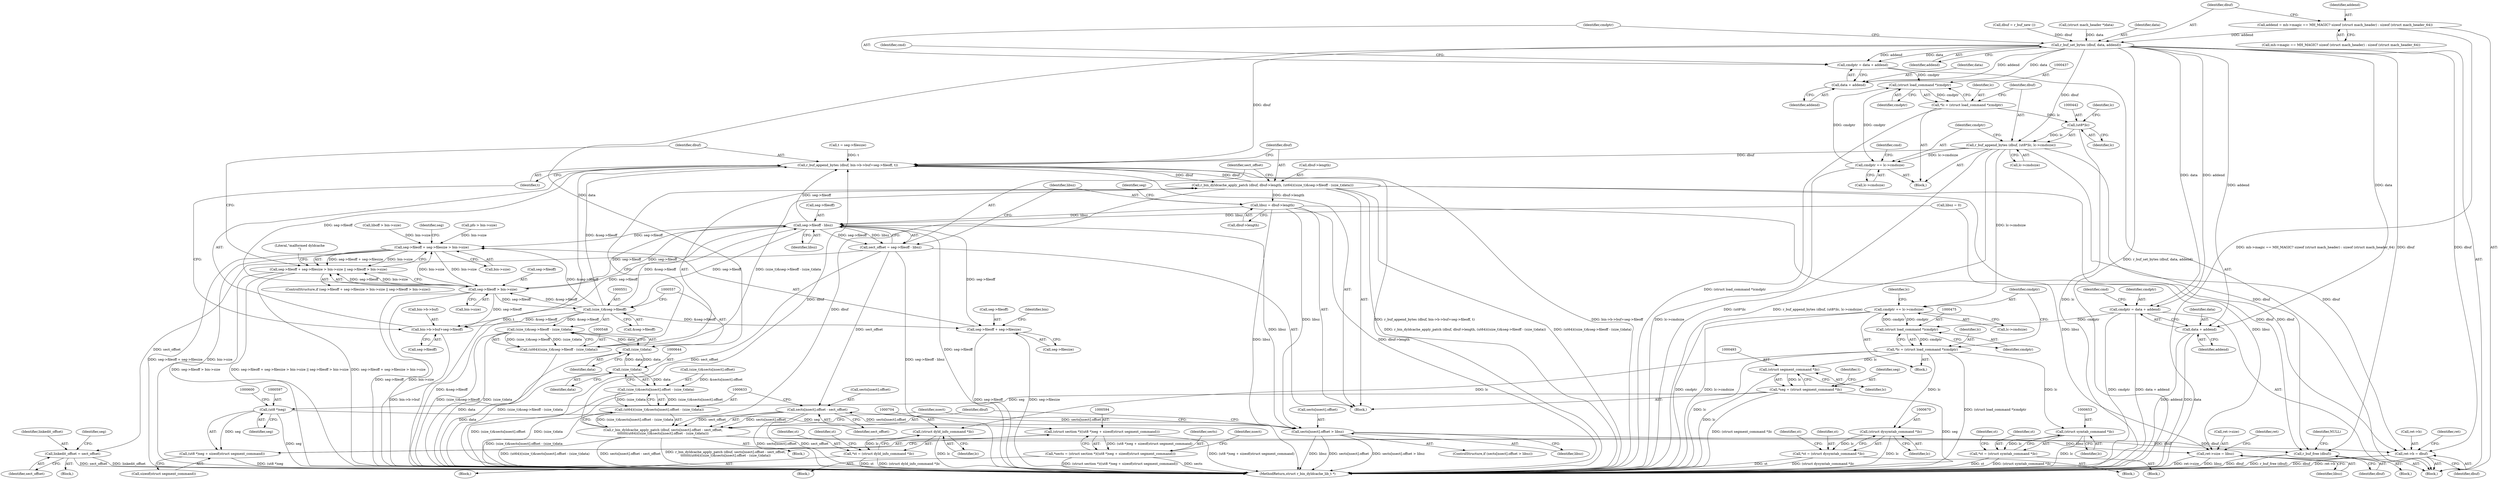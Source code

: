 digraph "0_radare2_4e98402f09a0ef0bb8559a33a4c1988c54938eaf@API" {
"1000400" [label="(Call,addend = mh->magic == MH_MAGIC? sizeof (struct mach_header) : sizeof (struct mach_header_64))"];
"1000412" [label="(Call,r_buf_set_bytes (dbuf, data, addend))"];
"1000416" [label="(Call,cmdptr = data + addend)"];
"1000436" [label="(Call,(struct load_command *)cmdptr)"];
"1000434" [label="(Call,*lc = (struct load_command *)cmdptr)"];
"1000441" [label="(Call,(ut8*)lc)"];
"1000439" [label="(Call,r_buf_append_bytes (dbuf, (ut8*)lc, lc->cmdsize))"];
"1000447" [label="(Call,cmdptr += lc->cmdsize)"];
"1000477" [label="(Call,cmdptr += lc->cmdsize)"];
"1000474" [label="(Call,(struct load_command *)cmdptr)"];
"1000472" [label="(Call,*lc = (struct load_command *)cmdptr)"];
"1000492" [label="(Call,(struct segment_command *)lc)"];
"1000490" [label="(Call,*seg = (struct segment_command *)lc)"];
"1000596" [label="(Call,(ut8 *)seg)"];
"1000593" [label="(Call,(struct section *)((ut8 *)seg + sizeof(struct segment_command)))"];
"1000591" [label="(Call,*sects = (struct section *)((ut8 *)seg + sizeof(struct segment_command)))"];
"1000595" [label="(Call,(ut8 *)seg + sizeof(struct segment_command))"];
"1000652" [label="(Call,(struct symtab_command *)lc)"];
"1000650" [label="(Call,*st = (struct symtab_command *)lc)"];
"1000669" [label="(Call,(struct dysymtab_command *)lc)"];
"1000667" [label="(Call,*st = (struct dysymtab_command *)lc)"];
"1000703" [label="(Call,(struct dyld_info_command *)lc)"];
"1000701" [label="(Call,*st = (struct dyld_info_command *)lc)"];
"1000526" [label="(Call,r_buf_free (dbuf))"];
"1000530" [label="(Call,r_buf_append_bytes (dbuf, bin->b->buf+seg->fileoff, t))"];
"1000542" [label="(Call,r_bin_dyldcache_apply_patch (dbuf, dbuf->length, (ut64)((size_t)&seg->fileoff - (size_t)data)))"];
"1000567" [label="(Call,libsz = dbuf->length)"];
"1000562" [label="(Call,seg->fileoff - libsz)"];
"1000503" [label="(Call,seg->fileoff + seg->filesize > bin->size)"];
"1000502" [label="(Call,seg->fileoff + seg->filesize > bin->size || seg->fileoff > bin->size)"];
"1000514" [label="(Call,seg->fileoff > bin->size)"];
"1000532" [label="(Call,bin->b->buf+seg->fileoff)"];
"1000550" [label="(Call,(size_t)&seg->fileoff)"];
"1000504" [label="(Call,seg->fileoff + seg->filesize)"];
"1000549" [label="(Call,(size_t)&seg->fileoff - (size_t)data)"];
"1000547" [label="(Call,(ut64)((size_t)&seg->fileoff - (size_t)data))"];
"1000560" [label="(Call,sect_offset = seg->fileoff - libsz)"];
"1000580" [label="(Call,linkedit_offset = sect_offset)"];
"1000625" [label="(Call,sects[nsect].offset - sect_offset)"];
"1000615" [label="(Call,sects[nsect].offset > libsz)"];
"1000743" [label="(Call,ret->size = libsz)"];
"1000623" [label="(Call,r_bin_dyldcache_apply_patch (dbuf, sects[nsect].offset - sect_offset,\n\t\t\t\t\t\t\t(ut64)((size_t)&sects[nsect].offset - (size_t)data)))"];
"1000727" [label="(Call,ret->b = dbuf)"];
"1000418" [label="(Call,data + addend)"];
"1000452" [label="(Call,cmdptr = data + addend)"];
"1000454" [label="(Call,data + addend)"];
"1000556" [label="(Call,(size_t)data)"];
"1000643" [label="(Call,(size_t)data)"];
"1000634" [label="(Call,(size_t)&sects[nsect].offset - (size_t)data)"];
"1000632" [label="(Call,(ut64)((size_t)&sects[nsect].offset - (size_t)data))"];
"1000441" [label="(Call,(ut8*)lc)"];
"1000530" [label="(Call,r_buf_append_bytes (dbuf, bin->b->buf+seg->fileoff, t))"];
"1000586" [label="(Identifier,seg)"];
"1000744" [label="(Call,ret->size)"];
"1000705" [label="(Identifier,lc)"];
"1000484" [label="(Identifier,lc)"];
"1000454" [label="(Call,data + addend)"];
"1000581" [label="(Identifier,linkedit_offset)"];
"1000631" [label="(Identifier,sect_offset)"];
"1000436" [label="(Call,(struct load_command *)cmdptr)"];
"1000325" [label="(Call,pfo > bin->size)"];
"1000538" [label="(Call,seg->fileoff)"];
"1000615" [label="(Call,sects[nsect].offset > libsz)"];
"1000418" [label="(Call,data + addend)"];
"1000402" [label="(Call,mh->magic == MH_MAGIC? sizeof (struct mach_header) : sizeof (struct mach_header_64))"];
"1000533" [label="(Call,bin->b->buf)"];
"1000556" [label="(Call,(size_t)data)"];
"1000527" [label="(Identifier,dbuf)"];
"1000431" [label="(Identifier,cmd)"];
"1000749" [label="(Identifier,ret)"];
"1000435" [label="(Identifier,lc)"];
"1000514" [label="(Call,seg->fileoff > bin->size)"];
"1000453" [label="(Identifier,cmdptr)"];
"1000448" [label="(Identifier,cmdptr)"];
"1000734" [label="(Identifier,ret)"];
"1000390" [label="(Call,dbuf = r_buf_new ())"];
"1000645" [label="(Identifier,data)"];
"1000582" [label="(Identifier,sect_offset)"];
"1000497" [label="(Identifier,t)"];
"1000612" [label="(Identifier,nsect)"];
"1000743" [label="(Call,ret->size = libsz)"];
"1000444" [label="(Call,lc->cmdsize)"];
"1000674" [label="(Identifier,st)"];
"1000652" [label="(Call,(struct symtab_command *)lc)"];
"1000667" [label="(Call,*st = (struct dysymtab_command *)lc)"];
"1000501" [label="(ControlStructure,if (seg->fileoff + seg->filesize > bin->size || seg->fileoff > bin->size))"];
"1000657" [label="(Identifier,st)"];
"1000643" [label="(Call,(size_t)data)"];
"1000614" [label="(ControlStructure,if (sects[nsect].offset > libsz))"];
"1000635" [label="(Call,(size_t)&sects[nsect].offset)"];
"1000567" [label="(Call,libsz = dbuf->length)"];
"1000623" [label="(Call,r_bin_dyldcache_apply_patch (dbuf, sects[nsect].offset - sect_offset,\n\t\t\t\t\t\t\t(ut64)((size_t)&sects[nsect].offset - (size_t)data)))"];
"1000357" [label="(Call,(struct mach_header *)data)"];
"1000604" [label="(Identifier,nsect)"];
"1000491" [label="(Identifier,seg)"];
"1000529" [label="(Identifier,NULL)"];
"1000731" [label="(Identifier,dbuf)"];
"1000699" [label="(Block,)"];
"1000432" [label="(Block,)"];
"1000477" [label="(Call,cmdptr += lc->cmdsize)"];
"1000518" [label="(Call,bin->size)"];
"1000544" [label="(Call,dbuf->length)"];
"1000515" [label="(Call,seg->fileoff)"];
"1000401" [label="(Identifier,addend)"];
"1000589" [label="(Block,)"];
"1000568" [label="(Identifier,libsz)"];
"1000728" [label="(Call,ret->b)"];
"1000703" [label="(Call,(struct dyld_info_command *)lc)"];
"1000671" [label="(Identifier,lc)"];
"1000549" [label="(Call,(size_t)&seg->fileoff - (size_t)data)"];
"1000547" [label="(Call,(ut64)((size_t)&seg->fileoff - (size_t)data))"];
"1000472" [label="(Call,*lc = (struct load_command *)cmdptr)"];
"1000416" [label="(Call,cmdptr = data + addend)"];
"1000626" [label="(Call,sects[nsect].offset)"];
"1000727" [label="(Call,ret->b = dbuf)"];
"1000476" [label="(Identifier,cmdptr)"];
"1000665" [label="(Block,)"];
"1000445" [label="(Identifier,lc)"];
"1000439" [label="(Call,r_buf_append_bytes (dbuf, (ut8*)lc, lc->cmdsize))"];
"1000440" [label="(Identifier,dbuf)"];
"1000669" [label="(Call,(struct dysymtab_command *)lc)"];
"1000473" [label="(Identifier,lc)"];
"1000494" [label="(Identifier,lc)"];
"1000552" [label="(Call,&seg->fileoff)"];
"1000526" [label="(Call,r_buf_free (dbuf))"];
"1000512" [label="(Identifier,bin)"];
"1000295" [label="(Call,liboff > bin->size)"];
"1000598" [label="(Identifier,seg)"];
"1000648" [label="(Block,)"];
"1000599" [label="(Call,sizeof(struct segment_command))"];
"1000701" [label="(Call,*st = (struct dyld_info_command *)lc)"];
"1000702" [label="(Identifier,st)"];
"1000412" [label="(Call,r_buf_set_bytes (dbuf, data, addend))"];
"1000591" [label="(Call,*sects = (struct section *)((ut8 *)seg + sizeof(struct segment_command)))"];
"1000580" [label="(Call,linkedit_offset = sect_offset)"];
"1000423" [label="(Identifier,cmd)"];
"1000419" [label="(Identifier,data)"];
"1000558" [label="(Identifier,data)"];
"1000550" [label="(Call,(size_t)&seg->fileoff)"];
"1000616" [label="(Call,sects[nsect].offset)"];
"1000504" [label="(Call,seg->fileoff + seg->filesize)"];
"1000420" [label="(Identifier,addend)"];
"1000434" [label="(Call,*lc = (struct load_command *)cmdptr)"];
"1000576" [label="(Identifier,seg)"];
"1000414" [label="(Identifier,data)"];
"1000503" [label="(Call,seg->fileoff + seg->filesize > bin->size)"];
"1000595" [label="(Call,(ut8 *)seg + sizeof(struct segment_command))"];
"1000569" [label="(Call,dbuf->length)"];
"1000470" [label="(Block,)"];
"1000456" [label="(Identifier,addend)"];
"1000474" [label="(Call,(struct load_command *)cmdptr)"];
"1000750" [label="(MethodReturn,struct r_bin_dyldcache_lib_t *)"];
"1000560" [label="(Call,sect_offset = seg->fileoff - libsz)"];
"1000417" [label="(Identifier,cmdptr)"];
"1000592" [label="(Identifier,sects)"];
"1000492" [label="(Call,(struct segment_command *)lc)"];
"1000654" [label="(Identifier,lc)"];
"1000650" [label="(Call,*st = (struct symtab_command *)lc)"];
"1000452" [label="(Call,cmdptr = data + addend)"];
"1000708" [label="(Identifier,st)"];
"1000561" [label="(Identifier,sect_offset)"];
"1000651" [label="(Identifier,st)"];
"1000624" [label="(Identifier,dbuf)"];
"1000622" [label="(Block,)"];
"1000459" [label="(Identifier,cmd)"];
"1000505" [label="(Call,seg->fileoff)"];
"1000502" [label="(Call,seg->fileoff + seg->filesize > bin->size || seg->fileoff > bin->size)"];
"1000543" [label="(Identifier,dbuf)"];
"1000596" [label="(Call,(ut8 *)seg)"];
"1000443" [label="(Identifier,lc)"];
"1000562" [label="(Call,seg->fileoff - libsz)"];
"1000438" [label="(Identifier,cmdptr)"];
"1000478" [label="(Identifier,cmdptr)"];
"1000668" [label="(Identifier,st)"];
"1000114" [label="(Block,)"];
"1000516" [label="(Identifier,seg)"];
"1000447" [label="(Call,cmdptr += lc->cmdsize)"];
"1000455" [label="(Identifier,data)"];
"1000634" [label="(Call,(size_t)&sects[nsect].offset - (size_t)data)"];
"1000563" [label="(Call,seg->fileoff)"];
"1000531" [label="(Identifier,dbuf)"];
"1000532" [label="(Call,bin->b->buf+seg->fileoff)"];
"1000479" [label="(Call,lc->cmdsize)"];
"1000400" [label="(Call,addend = mh->magic == MH_MAGIC? sizeof (struct mach_header) : sizeof (struct mach_header_64))"];
"1000488" [label="(Block,)"];
"1000511" [label="(Call,bin->size)"];
"1000566" [label="(Identifier,libsz)"];
"1000413" [label="(Identifier,dbuf)"];
"1000541" [label="(Identifier,t)"];
"1000747" [label="(Identifier,libsz)"];
"1000593" [label="(Call,(struct section *)((ut8 *)seg + sizeof(struct segment_command)))"];
"1000521" [label="(Block,)"];
"1000496" [label="(Call,t = seg->filesize)"];
"1000542" [label="(Call,r_bin_dyldcache_apply_patch (dbuf, dbuf->length, (ut64)((size_t)&seg->fileoff - (size_t)data)))"];
"1000135" [label="(Call,libsz = 0)"];
"1000579" [label="(Block,)"];
"1000632" [label="(Call,(ut64)((size_t)&sects[nsect].offset - (size_t)data))"];
"1000490" [label="(Call,*seg = (struct segment_command *)lc)"];
"1000523" [label="(Literal,\"malformed dyldcache\n\")"];
"1000415" [label="(Identifier,addend)"];
"1000621" [label="(Identifier,libsz)"];
"1000449" [label="(Call,lc->cmdsize)"];
"1000625" [label="(Call,sects[nsect].offset - sect_offset)"];
"1000508" [label="(Call,seg->filesize)"];
"1000400" -> "1000114"  [label="AST: "];
"1000400" -> "1000402"  [label="CFG: "];
"1000401" -> "1000400"  [label="AST: "];
"1000402" -> "1000400"  [label="AST: "];
"1000413" -> "1000400"  [label="CFG: "];
"1000400" -> "1000750"  [label="DDG: mh->magic == MH_MAGIC? sizeof (struct mach_header) : sizeof (struct mach_header_64)"];
"1000400" -> "1000412"  [label="DDG: addend"];
"1000412" -> "1000114"  [label="AST: "];
"1000412" -> "1000415"  [label="CFG: "];
"1000413" -> "1000412"  [label="AST: "];
"1000414" -> "1000412"  [label="AST: "];
"1000415" -> "1000412"  [label="AST: "];
"1000417" -> "1000412"  [label="CFG: "];
"1000412" -> "1000750"  [label="DDG: r_buf_set_bytes (dbuf, data, addend)"];
"1000390" -> "1000412"  [label="DDG: dbuf"];
"1000357" -> "1000412"  [label="DDG: data"];
"1000412" -> "1000416"  [label="DDG: data"];
"1000412" -> "1000416"  [label="DDG: addend"];
"1000412" -> "1000418"  [label="DDG: data"];
"1000412" -> "1000418"  [label="DDG: addend"];
"1000412" -> "1000439"  [label="DDG: dbuf"];
"1000412" -> "1000452"  [label="DDG: data"];
"1000412" -> "1000452"  [label="DDG: addend"];
"1000412" -> "1000454"  [label="DDG: data"];
"1000412" -> "1000454"  [label="DDG: addend"];
"1000412" -> "1000526"  [label="DDG: dbuf"];
"1000412" -> "1000530"  [label="DDG: dbuf"];
"1000412" -> "1000556"  [label="DDG: data"];
"1000412" -> "1000727"  [label="DDG: dbuf"];
"1000416" -> "1000114"  [label="AST: "];
"1000416" -> "1000418"  [label="CFG: "];
"1000417" -> "1000416"  [label="AST: "];
"1000418" -> "1000416"  [label="AST: "];
"1000423" -> "1000416"  [label="CFG: "];
"1000416" -> "1000436"  [label="DDG: cmdptr"];
"1000436" -> "1000434"  [label="AST: "];
"1000436" -> "1000438"  [label="CFG: "];
"1000437" -> "1000436"  [label="AST: "];
"1000438" -> "1000436"  [label="AST: "];
"1000434" -> "1000436"  [label="CFG: "];
"1000436" -> "1000434"  [label="DDG: cmdptr"];
"1000447" -> "1000436"  [label="DDG: cmdptr"];
"1000436" -> "1000447"  [label="DDG: cmdptr"];
"1000434" -> "1000432"  [label="AST: "];
"1000435" -> "1000434"  [label="AST: "];
"1000440" -> "1000434"  [label="CFG: "];
"1000434" -> "1000750"  [label="DDG: (struct load_command *)cmdptr"];
"1000434" -> "1000441"  [label="DDG: lc"];
"1000441" -> "1000439"  [label="AST: "];
"1000441" -> "1000443"  [label="CFG: "];
"1000442" -> "1000441"  [label="AST: "];
"1000443" -> "1000441"  [label="AST: "];
"1000445" -> "1000441"  [label="CFG: "];
"1000441" -> "1000750"  [label="DDG: lc"];
"1000441" -> "1000439"  [label="DDG: lc"];
"1000439" -> "1000432"  [label="AST: "];
"1000439" -> "1000444"  [label="CFG: "];
"1000440" -> "1000439"  [label="AST: "];
"1000444" -> "1000439"  [label="AST: "];
"1000448" -> "1000439"  [label="CFG: "];
"1000439" -> "1000750"  [label="DDG: (ut8*)lc"];
"1000439" -> "1000750"  [label="DDG: r_buf_append_bytes (dbuf, (ut8*)lc, lc->cmdsize)"];
"1000439" -> "1000447"  [label="DDG: lc->cmdsize"];
"1000439" -> "1000477"  [label="DDG: lc->cmdsize"];
"1000439" -> "1000526"  [label="DDG: dbuf"];
"1000439" -> "1000530"  [label="DDG: dbuf"];
"1000439" -> "1000727"  [label="DDG: dbuf"];
"1000447" -> "1000432"  [label="AST: "];
"1000447" -> "1000449"  [label="CFG: "];
"1000448" -> "1000447"  [label="AST: "];
"1000449" -> "1000447"  [label="AST: "];
"1000431" -> "1000447"  [label="CFG: "];
"1000447" -> "1000750"  [label="DDG: lc->cmdsize"];
"1000477" -> "1000470"  [label="AST: "];
"1000477" -> "1000479"  [label="CFG: "];
"1000478" -> "1000477"  [label="AST: "];
"1000479" -> "1000477"  [label="AST: "];
"1000484" -> "1000477"  [label="CFG: "];
"1000477" -> "1000750"  [label="DDG: lc->cmdsize"];
"1000477" -> "1000750"  [label="DDG: cmdptr"];
"1000477" -> "1000474"  [label="DDG: cmdptr"];
"1000474" -> "1000477"  [label="DDG: cmdptr"];
"1000474" -> "1000472"  [label="AST: "];
"1000474" -> "1000476"  [label="CFG: "];
"1000475" -> "1000474"  [label="AST: "];
"1000476" -> "1000474"  [label="AST: "];
"1000472" -> "1000474"  [label="CFG: "];
"1000474" -> "1000472"  [label="DDG: cmdptr"];
"1000452" -> "1000474"  [label="DDG: cmdptr"];
"1000472" -> "1000470"  [label="AST: "];
"1000473" -> "1000472"  [label="AST: "];
"1000478" -> "1000472"  [label="CFG: "];
"1000472" -> "1000750"  [label="DDG: (struct load_command *)cmdptr"];
"1000472" -> "1000750"  [label="DDG: lc"];
"1000472" -> "1000492"  [label="DDG: lc"];
"1000472" -> "1000652"  [label="DDG: lc"];
"1000472" -> "1000669"  [label="DDG: lc"];
"1000472" -> "1000703"  [label="DDG: lc"];
"1000492" -> "1000490"  [label="AST: "];
"1000492" -> "1000494"  [label="CFG: "];
"1000493" -> "1000492"  [label="AST: "];
"1000494" -> "1000492"  [label="AST: "];
"1000490" -> "1000492"  [label="CFG: "];
"1000492" -> "1000750"  [label="DDG: lc"];
"1000492" -> "1000490"  [label="DDG: lc"];
"1000490" -> "1000488"  [label="AST: "];
"1000491" -> "1000490"  [label="AST: "];
"1000497" -> "1000490"  [label="CFG: "];
"1000490" -> "1000750"  [label="DDG: seg"];
"1000490" -> "1000750"  [label="DDG: (struct segment_command *)lc"];
"1000490" -> "1000596"  [label="DDG: seg"];
"1000596" -> "1000595"  [label="AST: "];
"1000596" -> "1000598"  [label="CFG: "];
"1000597" -> "1000596"  [label="AST: "];
"1000598" -> "1000596"  [label="AST: "];
"1000600" -> "1000596"  [label="CFG: "];
"1000596" -> "1000750"  [label="DDG: seg"];
"1000596" -> "1000593"  [label="DDG: seg"];
"1000596" -> "1000595"  [label="DDG: seg"];
"1000593" -> "1000591"  [label="AST: "];
"1000593" -> "1000595"  [label="CFG: "];
"1000594" -> "1000593"  [label="AST: "];
"1000595" -> "1000593"  [label="AST: "];
"1000591" -> "1000593"  [label="CFG: "];
"1000593" -> "1000750"  [label="DDG: (ut8 *)seg + sizeof(struct segment_command)"];
"1000593" -> "1000591"  [label="DDG: (ut8 *)seg + sizeof(struct segment_command)"];
"1000591" -> "1000589"  [label="AST: "];
"1000592" -> "1000591"  [label="AST: "];
"1000604" -> "1000591"  [label="CFG: "];
"1000591" -> "1000750"  [label="DDG: sects"];
"1000591" -> "1000750"  [label="DDG: (struct section *)((ut8 *)seg + sizeof(struct segment_command))"];
"1000595" -> "1000599"  [label="CFG: "];
"1000599" -> "1000595"  [label="AST: "];
"1000595" -> "1000750"  [label="DDG: (ut8 *)seg"];
"1000652" -> "1000650"  [label="AST: "];
"1000652" -> "1000654"  [label="CFG: "];
"1000653" -> "1000652"  [label="AST: "];
"1000654" -> "1000652"  [label="AST: "];
"1000650" -> "1000652"  [label="CFG: "];
"1000652" -> "1000750"  [label="DDG: lc"];
"1000652" -> "1000650"  [label="DDG: lc"];
"1000650" -> "1000648"  [label="AST: "];
"1000651" -> "1000650"  [label="AST: "];
"1000657" -> "1000650"  [label="CFG: "];
"1000650" -> "1000750"  [label="DDG: st"];
"1000650" -> "1000750"  [label="DDG: (struct symtab_command *)lc"];
"1000669" -> "1000667"  [label="AST: "];
"1000669" -> "1000671"  [label="CFG: "];
"1000670" -> "1000669"  [label="AST: "];
"1000671" -> "1000669"  [label="AST: "];
"1000667" -> "1000669"  [label="CFG: "];
"1000669" -> "1000750"  [label="DDG: lc"];
"1000669" -> "1000667"  [label="DDG: lc"];
"1000667" -> "1000665"  [label="AST: "];
"1000668" -> "1000667"  [label="AST: "];
"1000674" -> "1000667"  [label="CFG: "];
"1000667" -> "1000750"  [label="DDG: st"];
"1000667" -> "1000750"  [label="DDG: (struct dysymtab_command *)lc"];
"1000703" -> "1000701"  [label="AST: "];
"1000703" -> "1000705"  [label="CFG: "];
"1000704" -> "1000703"  [label="AST: "];
"1000705" -> "1000703"  [label="AST: "];
"1000701" -> "1000703"  [label="CFG: "];
"1000703" -> "1000750"  [label="DDG: lc"];
"1000703" -> "1000701"  [label="DDG: lc"];
"1000701" -> "1000699"  [label="AST: "];
"1000702" -> "1000701"  [label="AST: "];
"1000708" -> "1000701"  [label="CFG: "];
"1000701" -> "1000750"  [label="DDG: st"];
"1000701" -> "1000750"  [label="DDG: (struct dyld_info_command *)lc"];
"1000526" -> "1000521"  [label="AST: "];
"1000526" -> "1000527"  [label="CFG: "];
"1000527" -> "1000526"  [label="AST: "];
"1000529" -> "1000526"  [label="CFG: "];
"1000526" -> "1000750"  [label="DDG: r_buf_free (dbuf)"];
"1000526" -> "1000750"  [label="DDG: dbuf"];
"1000623" -> "1000526"  [label="DDG: dbuf"];
"1000542" -> "1000526"  [label="DDG: dbuf"];
"1000530" -> "1000488"  [label="AST: "];
"1000530" -> "1000541"  [label="CFG: "];
"1000531" -> "1000530"  [label="AST: "];
"1000532" -> "1000530"  [label="AST: "];
"1000541" -> "1000530"  [label="AST: "];
"1000543" -> "1000530"  [label="CFG: "];
"1000530" -> "1000750"  [label="DDG: r_buf_append_bytes (dbuf, bin->b->buf+seg->fileoff, t)"];
"1000530" -> "1000750"  [label="DDG: bin->b->buf+seg->fileoff"];
"1000530" -> "1000750"  [label="DDG: t"];
"1000623" -> "1000530"  [label="DDG: dbuf"];
"1000542" -> "1000530"  [label="DDG: dbuf"];
"1000514" -> "1000530"  [label="DDG: seg->fileoff"];
"1000550" -> "1000530"  [label="DDG: &seg->fileoff"];
"1000562" -> "1000530"  [label="DDG: seg->fileoff"];
"1000496" -> "1000530"  [label="DDG: t"];
"1000530" -> "1000542"  [label="DDG: dbuf"];
"1000542" -> "1000488"  [label="AST: "];
"1000542" -> "1000547"  [label="CFG: "];
"1000543" -> "1000542"  [label="AST: "];
"1000544" -> "1000542"  [label="AST: "];
"1000547" -> "1000542"  [label="AST: "];
"1000561" -> "1000542"  [label="CFG: "];
"1000542" -> "1000750"  [label="DDG: r_bin_dyldcache_apply_patch (dbuf, dbuf->length, (ut64)((size_t)&seg->fileoff - (size_t)data))"];
"1000542" -> "1000750"  [label="DDG: (ut64)((size_t)&seg->fileoff - (size_t)data)"];
"1000547" -> "1000542"  [label="DDG: (size_t)&seg->fileoff - (size_t)data"];
"1000542" -> "1000567"  [label="DDG: dbuf->length"];
"1000542" -> "1000623"  [label="DDG: dbuf"];
"1000542" -> "1000727"  [label="DDG: dbuf"];
"1000567" -> "1000488"  [label="AST: "];
"1000567" -> "1000569"  [label="CFG: "];
"1000568" -> "1000567"  [label="AST: "];
"1000569" -> "1000567"  [label="AST: "];
"1000576" -> "1000567"  [label="CFG: "];
"1000567" -> "1000750"  [label="DDG: dbuf->length"];
"1000567" -> "1000750"  [label="DDG: libsz"];
"1000567" -> "1000562"  [label="DDG: libsz"];
"1000567" -> "1000615"  [label="DDG: libsz"];
"1000567" -> "1000743"  [label="DDG: libsz"];
"1000562" -> "1000560"  [label="AST: "];
"1000562" -> "1000566"  [label="CFG: "];
"1000563" -> "1000562"  [label="AST: "];
"1000566" -> "1000562"  [label="AST: "];
"1000560" -> "1000562"  [label="CFG: "];
"1000562" -> "1000750"  [label="DDG: seg->fileoff"];
"1000562" -> "1000503"  [label="DDG: seg->fileoff"];
"1000562" -> "1000504"  [label="DDG: seg->fileoff"];
"1000562" -> "1000514"  [label="DDG: seg->fileoff"];
"1000562" -> "1000532"  [label="DDG: seg->fileoff"];
"1000562" -> "1000550"  [label="DDG: seg->fileoff"];
"1000562" -> "1000560"  [label="DDG: seg->fileoff"];
"1000562" -> "1000560"  [label="DDG: libsz"];
"1000550" -> "1000562"  [label="DDG: &seg->fileoff"];
"1000514" -> "1000562"  [label="DDG: seg->fileoff"];
"1000615" -> "1000562"  [label="DDG: libsz"];
"1000135" -> "1000562"  [label="DDG: libsz"];
"1000503" -> "1000502"  [label="AST: "];
"1000503" -> "1000511"  [label="CFG: "];
"1000504" -> "1000503"  [label="AST: "];
"1000511" -> "1000503"  [label="AST: "];
"1000516" -> "1000503"  [label="CFG: "];
"1000502" -> "1000503"  [label="CFG: "];
"1000503" -> "1000750"  [label="DDG: bin->size"];
"1000503" -> "1000750"  [label="DDG: seg->fileoff + seg->filesize"];
"1000503" -> "1000502"  [label="DDG: seg->fileoff + seg->filesize"];
"1000503" -> "1000502"  [label="DDG: bin->size"];
"1000550" -> "1000503"  [label="DDG: &seg->fileoff"];
"1000514" -> "1000503"  [label="DDG: bin->size"];
"1000295" -> "1000503"  [label="DDG: bin->size"];
"1000325" -> "1000503"  [label="DDG: bin->size"];
"1000503" -> "1000514"  [label="DDG: bin->size"];
"1000502" -> "1000501"  [label="AST: "];
"1000502" -> "1000514"  [label="CFG: "];
"1000514" -> "1000502"  [label="AST: "];
"1000523" -> "1000502"  [label="CFG: "];
"1000531" -> "1000502"  [label="CFG: "];
"1000502" -> "1000750"  [label="DDG: seg->fileoff + seg->filesize > bin->size"];
"1000502" -> "1000750"  [label="DDG: seg->fileoff > bin->size"];
"1000502" -> "1000750"  [label="DDG: seg->fileoff + seg->filesize > bin->size || seg->fileoff > bin->size"];
"1000514" -> "1000502"  [label="DDG: seg->fileoff"];
"1000514" -> "1000502"  [label="DDG: bin->size"];
"1000514" -> "1000518"  [label="CFG: "];
"1000515" -> "1000514"  [label="AST: "];
"1000518" -> "1000514"  [label="AST: "];
"1000514" -> "1000750"  [label="DDG: seg->fileoff"];
"1000514" -> "1000750"  [label="DDG: bin->size"];
"1000550" -> "1000514"  [label="DDG: &seg->fileoff"];
"1000514" -> "1000532"  [label="DDG: seg->fileoff"];
"1000514" -> "1000550"  [label="DDG: seg->fileoff"];
"1000532" -> "1000538"  [label="CFG: "];
"1000533" -> "1000532"  [label="AST: "];
"1000538" -> "1000532"  [label="AST: "];
"1000541" -> "1000532"  [label="CFG: "];
"1000532" -> "1000750"  [label="DDG: bin->b->buf"];
"1000550" -> "1000532"  [label="DDG: &seg->fileoff"];
"1000550" -> "1000549"  [label="AST: "];
"1000550" -> "1000552"  [label="CFG: "];
"1000551" -> "1000550"  [label="AST: "];
"1000552" -> "1000550"  [label="AST: "];
"1000557" -> "1000550"  [label="CFG: "];
"1000550" -> "1000750"  [label="DDG: &seg->fileoff"];
"1000550" -> "1000504"  [label="DDG: &seg->fileoff"];
"1000550" -> "1000549"  [label="DDG: &seg->fileoff"];
"1000504" -> "1000508"  [label="CFG: "];
"1000505" -> "1000504"  [label="AST: "];
"1000508" -> "1000504"  [label="AST: "];
"1000512" -> "1000504"  [label="CFG: "];
"1000504" -> "1000750"  [label="DDG: seg->fileoff"];
"1000504" -> "1000750"  [label="DDG: seg->filesize"];
"1000549" -> "1000547"  [label="AST: "];
"1000549" -> "1000556"  [label="CFG: "];
"1000556" -> "1000549"  [label="AST: "];
"1000547" -> "1000549"  [label="CFG: "];
"1000549" -> "1000750"  [label="DDG: (size_t)&seg->fileoff"];
"1000549" -> "1000750"  [label="DDG: (size_t)data"];
"1000549" -> "1000547"  [label="DDG: (size_t)&seg->fileoff"];
"1000549" -> "1000547"  [label="DDG: (size_t)data"];
"1000556" -> "1000549"  [label="DDG: data"];
"1000548" -> "1000547"  [label="AST: "];
"1000547" -> "1000750"  [label="DDG: (size_t)&seg->fileoff - (size_t)data"];
"1000560" -> "1000488"  [label="AST: "];
"1000561" -> "1000560"  [label="AST: "];
"1000568" -> "1000560"  [label="CFG: "];
"1000560" -> "1000750"  [label="DDG: seg->fileoff - libsz"];
"1000560" -> "1000750"  [label="DDG: sect_offset"];
"1000560" -> "1000580"  [label="DDG: sect_offset"];
"1000560" -> "1000625"  [label="DDG: sect_offset"];
"1000580" -> "1000579"  [label="AST: "];
"1000580" -> "1000582"  [label="CFG: "];
"1000581" -> "1000580"  [label="AST: "];
"1000582" -> "1000580"  [label="AST: "];
"1000586" -> "1000580"  [label="CFG: "];
"1000580" -> "1000750"  [label="DDG: sect_offset"];
"1000580" -> "1000750"  [label="DDG: linkedit_offset"];
"1000625" -> "1000623"  [label="AST: "];
"1000625" -> "1000631"  [label="CFG: "];
"1000626" -> "1000625"  [label="AST: "];
"1000631" -> "1000625"  [label="AST: "];
"1000633" -> "1000625"  [label="CFG: "];
"1000625" -> "1000750"  [label="DDG: sects[nsect].offset"];
"1000625" -> "1000750"  [label="DDG: sect_offset"];
"1000625" -> "1000615"  [label="DDG: sects[nsect].offset"];
"1000625" -> "1000623"  [label="DDG: sects[nsect].offset"];
"1000625" -> "1000623"  [label="DDG: sect_offset"];
"1000615" -> "1000625"  [label="DDG: sects[nsect].offset"];
"1000615" -> "1000614"  [label="AST: "];
"1000615" -> "1000621"  [label="CFG: "];
"1000616" -> "1000615"  [label="AST: "];
"1000621" -> "1000615"  [label="AST: "];
"1000624" -> "1000615"  [label="CFG: "];
"1000612" -> "1000615"  [label="CFG: "];
"1000615" -> "1000750"  [label="DDG: libsz"];
"1000615" -> "1000750"  [label="DDG: sects[nsect].offset"];
"1000615" -> "1000750"  [label="DDG: sects[nsect].offset > libsz"];
"1000615" -> "1000743"  [label="DDG: libsz"];
"1000743" -> "1000114"  [label="AST: "];
"1000743" -> "1000747"  [label="CFG: "];
"1000744" -> "1000743"  [label="AST: "];
"1000747" -> "1000743"  [label="AST: "];
"1000749" -> "1000743"  [label="CFG: "];
"1000743" -> "1000750"  [label="DDG: ret->size"];
"1000743" -> "1000750"  [label="DDG: libsz"];
"1000135" -> "1000743"  [label="DDG: libsz"];
"1000623" -> "1000622"  [label="AST: "];
"1000623" -> "1000632"  [label="CFG: "];
"1000624" -> "1000623"  [label="AST: "];
"1000632" -> "1000623"  [label="AST: "];
"1000612" -> "1000623"  [label="CFG: "];
"1000623" -> "1000750"  [label="DDG: r_bin_dyldcache_apply_patch (dbuf, sects[nsect].offset - sect_offset,\n\t\t\t\t\t\t\t(ut64)((size_t)&sects[nsect].offset - (size_t)data))"];
"1000623" -> "1000750"  [label="DDG: (ut64)((size_t)&sects[nsect].offset - (size_t)data)"];
"1000623" -> "1000750"  [label="DDG: sects[nsect].offset - sect_offset"];
"1000632" -> "1000623"  [label="DDG: (size_t)&sects[nsect].offset - (size_t)data"];
"1000623" -> "1000727"  [label="DDG: dbuf"];
"1000727" -> "1000114"  [label="AST: "];
"1000727" -> "1000731"  [label="CFG: "];
"1000728" -> "1000727"  [label="AST: "];
"1000731" -> "1000727"  [label="AST: "];
"1000734" -> "1000727"  [label="CFG: "];
"1000727" -> "1000750"  [label="DDG: dbuf"];
"1000727" -> "1000750"  [label="DDG: ret->b"];
"1000418" -> "1000420"  [label="CFG: "];
"1000419" -> "1000418"  [label="AST: "];
"1000420" -> "1000418"  [label="AST: "];
"1000452" -> "1000114"  [label="AST: "];
"1000452" -> "1000454"  [label="CFG: "];
"1000453" -> "1000452"  [label="AST: "];
"1000454" -> "1000452"  [label="AST: "];
"1000459" -> "1000452"  [label="CFG: "];
"1000452" -> "1000750"  [label="DDG: cmdptr"];
"1000452" -> "1000750"  [label="DDG: data + addend"];
"1000454" -> "1000456"  [label="CFG: "];
"1000455" -> "1000454"  [label="AST: "];
"1000456" -> "1000454"  [label="AST: "];
"1000454" -> "1000750"  [label="DDG: data"];
"1000454" -> "1000750"  [label="DDG: addend"];
"1000556" -> "1000558"  [label="CFG: "];
"1000557" -> "1000556"  [label="AST: "];
"1000558" -> "1000556"  [label="AST: "];
"1000556" -> "1000750"  [label="DDG: data"];
"1000643" -> "1000556"  [label="DDG: data"];
"1000556" -> "1000643"  [label="DDG: data"];
"1000643" -> "1000634"  [label="AST: "];
"1000643" -> "1000645"  [label="CFG: "];
"1000644" -> "1000643"  [label="AST: "];
"1000645" -> "1000643"  [label="AST: "];
"1000634" -> "1000643"  [label="CFG: "];
"1000643" -> "1000750"  [label="DDG: data"];
"1000643" -> "1000634"  [label="DDG: data"];
"1000634" -> "1000632"  [label="AST: "];
"1000635" -> "1000634"  [label="AST: "];
"1000632" -> "1000634"  [label="CFG: "];
"1000634" -> "1000750"  [label="DDG: (size_t)data"];
"1000634" -> "1000750"  [label="DDG: (size_t)&sects[nsect].offset"];
"1000634" -> "1000632"  [label="DDG: (size_t)&sects[nsect].offset"];
"1000634" -> "1000632"  [label="DDG: (size_t)data"];
"1000635" -> "1000634"  [label="DDG: &sects[nsect].offset"];
"1000633" -> "1000632"  [label="AST: "];
"1000632" -> "1000750"  [label="DDG: (size_t)&sects[nsect].offset - (size_t)data"];
}

